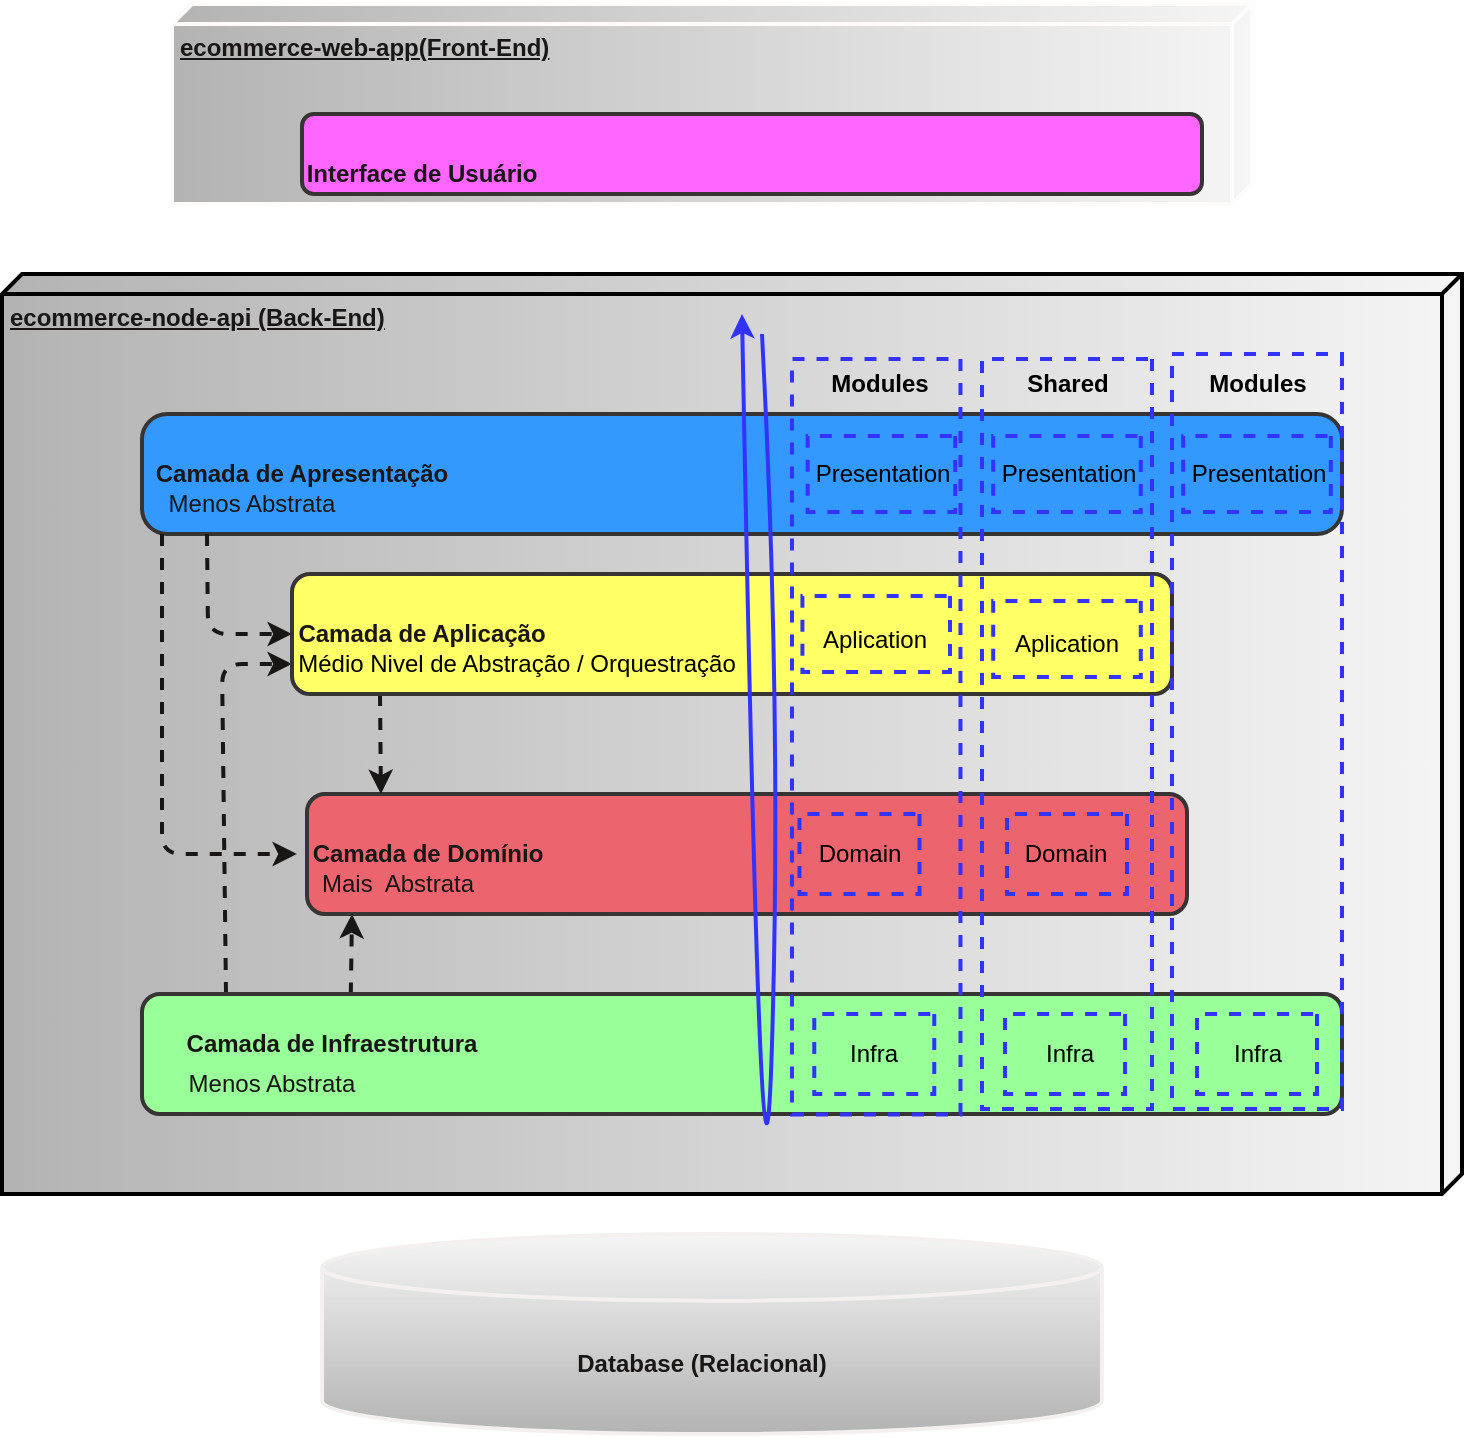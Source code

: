 <mxfile>
    <diagram id="ehvUv0xJiv6CY3YclSAE" name="Arquitetura em Camadas">
        <mxGraphModel dx="1073" dy="583" grid="1" gridSize="10" guides="1" tooltips="1" connect="1" arrows="1" fold="1" page="1" pageScale="1" pageWidth="850" pageHeight="1100" math="0" shadow="0">
            <root>
                <mxCell id="0"/>
                <mxCell id="1" parent="0"/>
                <mxCell id="2" value="ecommerce-node-api (Back-End)" style="verticalAlign=top;align=left;spacingTop=8;spacingLeft=2;spacingRight=12;shape=cube;size=10;direction=south;fontStyle=5;html=1;strokeWidth=2;strokeColor=default;fillColor=#f5f5f5;gradientColor=#b3b3b3;fontColor=#191616;" parent="1" vertex="1">
                    <mxGeometry x="80" y="230" width="730" height="460" as="geometry"/>
                </mxCell>
                <mxCell id="3" value="ecommerce-web-app(Front-End)" style="verticalAlign=top;align=left;spacingTop=8;spacingLeft=2;spacingRight=12;shape=cube;size=10;direction=south;fontStyle=5;html=1;strokeWidth=2;strokeColor=#fefbfb;fillColor=#f5f5f5;gradientColor=#b3b3b3;fontColor=#191616;" parent="1" vertex="1">
                    <mxGeometry x="165" y="95" width="540" height="100" as="geometry"/>
                </mxCell>
                <mxCell id="4" value="" style="strokeWidth=2;html=1;shape=mxgraph.flowchart.database;whiteSpace=wrap;strokeColor=#f4f0f0;fillColor=#f5f5f5;gradientColor=#b3b3b3;" parent="1" vertex="1">
                    <mxGeometry x="240" y="710" width="390" height="100" as="geometry"/>
                </mxCell>
                <mxCell id="5" value="Database (Relacional)" style="text;html=1;strokeColor=none;fillColor=none;align=center;verticalAlign=middle;whiteSpace=wrap;rounded=0;strokeWidth=2;fontColor=#191616;fontStyle=1" parent="1" vertex="1">
                    <mxGeometry x="300.01" y="750" width="260" height="50" as="geometry"/>
                </mxCell>
                <mxCell id="7" value="" style="rounded=1;whiteSpace=wrap;html=1;strokeColor=#373434;strokeWidth=2;fontColor=#191616;fillColor=#ec656e;" parent="1" vertex="1">
                    <mxGeometry x="232.5" y="490" width="440" height="60" as="geometry"/>
                </mxCell>
                <mxCell id="9" value="Camada de Domínio" style="text;html=1;strokeColor=none;fillColor=none;align=center;verticalAlign=middle;whiteSpace=wrap;rounded=0;strokeWidth=2;fontColor=#191616;fontStyle=1" parent="1" vertex="1">
                    <mxGeometry x="227.5" y="505" width="130" height="30" as="geometry"/>
                </mxCell>
                <mxCell id="11" value="" style="rounded=1;whiteSpace=wrap;html=1;strokeColor=#373434;strokeWidth=2;fontColor=#191616;fillColor=#3399FF;arcSize=21;points=[[0,0,0,0,0],[0,0.25,0,0,0],[0,0.5,0,0,0],[0,0.75,0,0,0],[0,1,0,0,0],[0.05,0.95,0,0,0],[0.13,0.95,0,0,0],[0.25,0,0,0,0],[0.5,0,0,0,0],[0.75,0,0,0,0],[0.75,1,0,0,0],[1,0,0,0,0],[1,0.25,0,0,0],[1,0.5,0,0,0],[1,0.75,0,0,0],[1,1,0,0,0]];" parent="1" vertex="1">
                    <mxGeometry x="150" y="300" width="600" height="60" as="geometry"/>
                </mxCell>
                <mxCell id="12" value="Camada de Apresentação" style="text;html=1;strokeColor=none;fillColor=none;align=center;verticalAlign=middle;whiteSpace=wrap;rounded=0;strokeWidth=2;fontColor=#191616;fontStyle=1" parent="1" vertex="1">
                    <mxGeometry x="150" y="315" width="160" height="30" as="geometry"/>
                </mxCell>
                <mxCell id="14" value="" style="rounded=1;whiteSpace=wrap;html=1;strokeColor=#373434;strokeWidth=2;fontColor=#191616;fillColor=#FF66FF;" parent="1" vertex="1">
                    <mxGeometry x="230" y="150" width="450" height="40" as="geometry"/>
                </mxCell>
                <mxCell id="15" value="Interface de Usuário" style="text;html=1;strokeColor=none;fillColor=none;align=center;verticalAlign=middle;whiteSpace=wrap;rounded=0;strokeWidth=2;fontColor=#191616;fontStyle=1" parent="1" vertex="1">
                    <mxGeometry x="210" y="165" width="160" height="30" as="geometry"/>
                </mxCell>
                <mxCell id="46" style="edgeStyle=none;html=1;exitX=0.1;exitY=1;exitDx=0;exitDy=0;exitPerimeter=0;dashed=1;strokeColor=#191616;strokeWidth=2;fontColor=#191616;endArrow=classic;endFill=1;entryX=0.084;entryY=0.001;entryDx=0;entryDy=0;entryPerimeter=0;" parent="1" source="16" target="7" edge="1">
                    <mxGeometry relative="1" as="geometry">
                        <mxPoint x="354" y="490" as="targetPoint"/>
                    </mxGeometry>
                </mxCell>
                <mxCell id="16" value="" style="rounded=1;whiteSpace=wrap;html=1;strokeColor=#373434;strokeWidth=2;fontColor=#191616;fillColor=#FFFF66;points=[[0,0,0,0,0],[0,0.25,0,0,0],[0,0.5,0,0,0],[0,0.75,0,0,0],[0,1,0,0,0],[0.1,1,0,0,0],[0.25,0,0,0,0],[0.5,0,0,0,0],[0.5,1,0,0,0],[0.75,0,0,0,0],[0.75,1,0,0,0],[1,0,0,0,0],[1,0.25,0,0,0],[1,0.5,0,0,0],[1,0.75,0,0,0],[1,1,0,0,0]];" parent="1" vertex="1">
                    <mxGeometry x="225" y="380" width="440" height="60" as="geometry"/>
                </mxCell>
                <mxCell id="17" value="Camada de Aplicação" style="text;html=1;strokeColor=none;fillColor=none;align=center;verticalAlign=middle;whiteSpace=wrap;rounded=0;strokeWidth=2;fontColor=#191616;fontStyle=1" parent="1" vertex="1">
                    <mxGeometry x="225" y="395" width="130" height="30" as="geometry"/>
                </mxCell>
                <mxCell id="47" style="edgeStyle=none;html=1;exitX=0.07;exitY=0;exitDx=0;exitDy=0;exitPerimeter=0;entryX=0;entryY=0.75;entryDx=0;entryDy=0;entryPerimeter=0;dashed=1;strokeColor=#191616;strokeWidth=2;fontColor=#191616;endArrow=classic;endFill=1;" parent="1" source="26" target="16" edge="1">
                    <mxGeometry relative="1" as="geometry">
                        <Array as="points">
                            <mxPoint x="190" y="425"/>
                        </Array>
                    </mxGeometry>
                </mxCell>
                <mxCell id="48" style="edgeStyle=none;html=1;entryX=0.25;entryY=1;entryDx=0;entryDy=0;dashed=1;strokeColor=#191616;strokeWidth=2;fontColor=#191616;endArrow=classic;endFill=1;exitX=0.174;exitY=0.004;exitDx=0;exitDy=0;exitPerimeter=0;" parent="1" source="26" target="28" edge="1">
                    <mxGeometry relative="1" as="geometry">
                        <mxPoint x="315" y="592" as="sourcePoint"/>
                    </mxGeometry>
                </mxCell>
                <mxCell id="26" value="" style="rounded=1;whiteSpace=wrap;html=1;strokeColor=#373434;strokeWidth=2;fontColor=#191616;fillColor=#99FF99;points=[[0,0,0,0,0],[0,0.25,0,0,0],[0,0.5,0,0,0],[0,0.75,0,0,0],[0,1,0,0,0],[0.07,0,0,0,0],[0.25,1,0,0,0],[0.26,0,0,0,-3],[0.5,1,0,0,0],[0.75,0,0,0,0],[0.75,1,0,0,0],[1,0,0,0,0],[1,0.25,0,0,0],[1,0.5,0,0,0],[1,0.75,0,0,0],[1,1,0,0,0]];" parent="1" vertex="1">
                    <mxGeometry x="150" y="590" width="600" height="60" as="geometry"/>
                </mxCell>
                <mxCell id="27" value="Camada de Infraestrutura" style="text;html=1;strokeColor=none;fillColor=none;align=center;verticalAlign=middle;whiteSpace=wrap;rounded=0;strokeWidth=2;fontColor=#191616;fontStyle=1" parent="1" vertex="1">
                    <mxGeometry x="165" y="600" width="160" height="30" as="geometry"/>
                </mxCell>
                <mxCell id="28" value="Mais&amp;nbsp; Abstrata" style="text;html=1;strokeColor=none;fillColor=none;align=center;verticalAlign=middle;whiteSpace=wrap;rounded=0;strokeWidth=2;fontColor=#191616;" parent="1" vertex="1">
                    <mxGeometry x="232.5" y="520" width="90" height="30" as="geometry"/>
                </mxCell>
                <mxCell id="30" value="Menos Abstrata" style="text;html=1;strokeColor=none;fillColor=none;align=center;verticalAlign=middle;whiteSpace=wrap;rounded=0;strokeWidth=2;fontColor=#191616;" parent="1" vertex="1">
                    <mxGeometry x="170" y="620" width="90" height="30" as="geometry"/>
                </mxCell>
                <mxCell id="44" style="edgeStyle=none;html=1;exitX=0.25;exitY=1;exitDx=0;exitDy=0;fontColor=#191616;strokeColor=#191616;endArrow=classic;endFill=1;strokeWidth=2;dashed=1;entryX=0;entryY=0.5;entryDx=0;entryDy=0;entryPerimeter=0;" parent="1" source="32" target="16" edge="1">
                    <mxGeometry relative="1" as="geometry">
                        <mxPoint x="310" y="405" as="targetPoint"/>
                        <Array as="points">
                            <mxPoint x="183" y="410"/>
                        </Array>
                    </mxGeometry>
                </mxCell>
                <mxCell id="45" style="edgeStyle=none;html=1;exitX=0;exitY=1;exitDx=0;exitDy=0;entryX=0;entryY=0.5;entryDx=0;entryDy=0;dashed=1;strokeColor=#191616;strokeWidth=2;fontColor=#191616;endArrow=classic;endFill=1;" parent="1" source="32" target="9" edge="1">
                    <mxGeometry relative="1" as="geometry">
                        <Array as="points">
                            <mxPoint x="160" y="520"/>
                        </Array>
                    </mxGeometry>
                </mxCell>
                <mxCell id="32" value="Menos Abstrata" style="text;html=1;strokeColor=none;fillColor=none;align=center;verticalAlign=middle;whiteSpace=wrap;rounded=0;strokeWidth=2;fontColor=#191616;" parent="1" vertex="1">
                    <mxGeometry x="160" y="330" width="90" height="30" as="geometry"/>
                </mxCell>
                <mxCell id="54" value="" style="curved=1;endArrow=classic;html=1;strokeColor=#3333FF;strokeWidth=2;fontColor=#191616;" parent="1" edge="1">
                    <mxGeometry width="50" height="50" relative="1" as="geometry">
                        <mxPoint x="460" y="260" as="sourcePoint"/>
                        <mxPoint x="450" y="250" as="targetPoint"/>
                        <Array as="points">
                            <mxPoint x="470" y="450"/>
                            <mxPoint x="460" y="780"/>
                        </Array>
                    </mxGeometry>
                </mxCell>
                <mxCell id="55" value="" style="rounded=0;whiteSpace=wrap;html=1;fillColor=none;dashed=1;strokeColor=#3333FF;rotation=90;strokeWidth=2;" parent="1" vertex="1">
                    <mxGeometry x="328.24" y="419.25" width="377.75" height="84.24" as="geometry"/>
                </mxCell>
                <mxCell id="56" value="" style="rounded=0;whiteSpace=wrap;html=1;fillColor=none;dashed=1;strokeColor=#3333FF;rotation=90;strokeWidth=2;" parent="1" vertex="1">
                    <mxGeometry x="488.74" y="490" width="40.01" height="60" as="geometry"/>
                </mxCell>
                <mxCell id="57" value="Domain" style="text;html=1;strokeColor=none;fillColor=none;align=center;verticalAlign=middle;whiteSpace=wrap;rounded=0;dashed=1;strokeWidth=2;fontColor=#000000;" parent="1" vertex="1">
                    <mxGeometry x="478.75" y="505" width="60" height="30" as="geometry"/>
                </mxCell>
                <mxCell id="58" value="Modules" style="text;html=1;strokeColor=none;fillColor=none;align=center;verticalAlign=middle;whiteSpace=wrap;rounded=0;dashed=1;strokeWidth=2;fontColor=#000000;fontStyle=1" parent="1" vertex="1">
                    <mxGeometry x="488.74" y="270" width="60" height="30" as="geometry"/>
                </mxCell>
                <mxCell id="60" value="" style="rounded=0;whiteSpace=wrap;html=1;fillColor=none;dashed=1;strokeColor=#3333FF;rotation=90;strokeWidth=2;" parent="1" vertex="1">
                    <mxGeometry x="425" y="417.5" width="375" height="85" as="geometry"/>
                </mxCell>
                <mxCell id="61" value="Modules" style="text;html=1;strokeColor=none;fillColor=none;align=center;verticalAlign=middle;whiteSpace=wrap;rounded=0;dashed=1;strokeWidth=2;fontColor=#000000;fontStyle=1" parent="1" vertex="1">
                    <mxGeometry x="677.5" y="270" width="60" height="30" as="geometry"/>
                </mxCell>
                <mxCell id="62" value="Domain" style="text;html=1;strokeColor=none;fillColor=none;align=center;verticalAlign=middle;whiteSpace=wrap;rounded=0;dashed=1;strokeWidth=2;fontColor=#000000;" parent="1" vertex="1">
                    <mxGeometry x="582.49" y="505" width="60" height="30" as="geometry"/>
                </mxCell>
                <mxCell id="67" value="Shared" style="text;html=1;strokeColor=none;fillColor=none;align=center;verticalAlign=middle;whiteSpace=wrap;rounded=0;dashed=1;strokeWidth=2;fontColor=#000000;fontStyle=1" parent="1" vertex="1">
                    <mxGeometry x="582.5" y="270" width="60" height="30" as="geometry"/>
                </mxCell>
                <mxCell id="73" value="" style="rounded=0;whiteSpace=wrap;html=1;fillColor=none;dashed=1;strokeColor=#3333FF;rotation=90;strokeWidth=2;" parent="1" vertex="1">
                    <mxGeometry x="592.5" y="490" width="40" height="60" as="geometry"/>
                </mxCell>
                <mxCell id="74" value="" style="rounded=0;whiteSpace=wrap;html=1;fillColor=none;dashed=1;strokeColor=#3333FF;rotation=90;strokeWidth=2;" parent="1" vertex="1">
                    <mxGeometry x="496.14" y="590" width="40" height="60" as="geometry"/>
                </mxCell>
                <mxCell id="75" value="" style="rounded=0;whiteSpace=wrap;html=1;fillColor=none;dashed=1;strokeColor=#3333FF;rotation=90;strokeWidth=2;" parent="1" vertex="1">
                    <mxGeometry x="591.52" y="590" width="40" height="60" as="geometry"/>
                </mxCell>
                <mxCell id="76" value="" style="rounded=0;whiteSpace=wrap;html=1;fillColor=none;dashed=1;strokeColor=#3333FF;rotation=90;strokeWidth=2;" parent="1" vertex="1">
                    <mxGeometry x="500.7" y="293.1" width="38.05" height="73.8" as="geometry"/>
                </mxCell>
                <mxCell id="78" value="Presentation" style="text;html=1;strokeColor=none;fillColor=none;align=center;verticalAlign=middle;whiteSpace=wrap;rounded=0;dashed=1;strokeWidth=2;fontColor=#000000;" parent="1" vertex="1">
                    <mxGeometry x="510.1" y="325" width="21.26" height="10" as="geometry"/>
                </mxCell>
                <mxCell id="81" value="" style="rounded=0;whiteSpace=wrap;html=1;fillColor=none;dashed=1;strokeColor=#3333FF;rotation=90;strokeWidth=2;" parent="1" vertex="1">
                    <mxGeometry x="498.09" y="373.1" width="38.05" height="73.8" as="geometry"/>
                </mxCell>
                <mxCell id="82" value="Aplication" style="text;html=1;strokeColor=none;fillColor=none;align=center;verticalAlign=middle;whiteSpace=wrap;rounded=0;dashed=1;strokeWidth=2;fontColor=#000000;" parent="1" vertex="1">
                    <mxGeometry x="506.48" y="407.5" width="21.26" height="10" as="geometry"/>
                </mxCell>
                <mxCell id="83" value="" style="rounded=0;whiteSpace=wrap;html=1;fillColor=none;dashed=1;strokeColor=#3333FF;rotation=90;strokeWidth=2;" parent="1" vertex="1">
                    <mxGeometry x="518.75" y="416.25" width="377.5" height="85" as="geometry"/>
                </mxCell>
                <mxCell id="84" value="" style="rounded=0;whiteSpace=wrap;html=1;fillColor=none;dashed=1;strokeColor=#3333FF;rotation=90;strokeWidth=2;" parent="1" vertex="1">
                    <mxGeometry x="593.47" y="293.1" width="38.05" height="73.8" as="geometry"/>
                </mxCell>
                <mxCell id="85" value="Presentation" style="text;html=1;strokeColor=none;fillColor=none;align=center;verticalAlign=middle;whiteSpace=wrap;rounded=0;dashed=1;strokeWidth=2;fontColor=#000000;" parent="1" vertex="1">
                    <mxGeometry x="602.87" y="325" width="21.26" height="10" as="geometry"/>
                </mxCell>
                <mxCell id="86" value="" style="rounded=0;whiteSpace=wrap;html=1;fillColor=none;dashed=1;strokeColor=#3333FF;rotation=90;strokeWidth=2;" parent="1" vertex="1">
                    <mxGeometry x="593.47" y="375.6" width="38.05" height="73.8" as="geometry"/>
                </mxCell>
                <mxCell id="87" value="Aplication" style="text;html=1;strokeColor=none;fillColor=none;align=center;verticalAlign=middle;whiteSpace=wrap;rounded=0;dashed=1;strokeWidth=2;fontColor=#000000;" parent="1" vertex="1">
                    <mxGeometry x="601.86" y="410" width="21.26" height="10" as="geometry"/>
                </mxCell>
                <mxCell id="90" value="Infra" style="text;html=1;strokeColor=none;fillColor=none;align=center;verticalAlign=middle;whiteSpace=wrap;rounded=0;dashed=1;strokeWidth=2;fontColor=#000000;" parent="1" vertex="1">
                    <mxGeometry x="486.14" y="605" width="60" height="30" as="geometry"/>
                </mxCell>
                <mxCell id="91" value="Infra" style="text;html=1;strokeColor=none;fillColor=none;align=center;verticalAlign=middle;whiteSpace=wrap;rounded=0;dashed=1;strokeWidth=2;fontColor=#000000;" parent="1" vertex="1">
                    <mxGeometry x="583.5" y="605" width="60" height="30" as="geometry"/>
                </mxCell>
                <mxCell id="94" value="" style="rounded=0;whiteSpace=wrap;html=1;fillColor=none;dashed=1;strokeColor=#3333FF;rotation=90;strokeWidth=2;" parent="1" vertex="1">
                    <mxGeometry x="688.48" y="293.1" width="38.05" height="73.8" as="geometry"/>
                </mxCell>
                <mxCell id="95" value="Presentation" style="text;html=1;strokeColor=none;fillColor=none;align=center;verticalAlign=middle;whiteSpace=wrap;rounded=0;dashed=1;strokeWidth=2;fontColor=#000000;" parent="1" vertex="1">
                    <mxGeometry x="697.88" y="325" width="21.26" height="10" as="geometry"/>
                </mxCell>
                <mxCell id="96" value="Infra" style="text;html=1;strokeColor=none;fillColor=none;align=center;verticalAlign=middle;whiteSpace=wrap;rounded=0;dashed=1;strokeWidth=2;fontColor=#000000;" parent="1" vertex="1">
                    <mxGeometry x="677.5" y="605" width="60" height="30" as="geometry"/>
                </mxCell>
                <mxCell id="98" value="" style="rounded=0;whiteSpace=wrap;html=1;fillColor=none;dashed=1;strokeColor=#3333FF;rotation=90;strokeWidth=2;" parent="1" vertex="1">
                    <mxGeometry x="687.5" y="590" width="40" height="60" as="geometry"/>
                </mxCell>
                <mxCell id="z6xJOH2f-OfCL0dnRmAU-98" value="Médio Nivel de Abstração / Orquestração" style="text;html=1;strokeColor=none;fillColor=none;align=center;verticalAlign=middle;whiteSpace=wrap;rounded=0;fontColor=#000000;" parent="1" vertex="1">
                    <mxGeometry x="225" y="410" width="225" height="30" as="geometry"/>
                </mxCell>
            </root>
        </mxGraphModel>
    </diagram>
    <diagram name="Arquitetura Hexagonal" id="RaXjF2fW67_FS4LBotdt">
        <mxGraphModel dx="751" dy="408" grid="1" gridSize="10" guides="1" tooltips="1" connect="1" arrows="1" fold="1" page="1" pageScale="1" pageWidth="850" pageHeight="1100" math="0" shadow="0">
            <root>
                <mxCell id="YTZjs5NrMnTZmiXK4MOZ-0"/>
                <mxCell id="YTZjs5NrMnTZmiXK4MOZ-1" parent="YTZjs5NrMnTZmiXK4MOZ-0"/>
                <mxCell id="YTZjs5NrMnTZmiXK4MOZ-2" value="ecommerce-node-api (Back-End)" style="verticalAlign=top;align=left;spacingTop=8;spacingLeft=2;spacingRight=12;shape=cube;size=10;direction=south;fontStyle=5;html=1;strokeWidth=2;strokeColor=default;fillColor=#f5f5f5;gradientColor=#b3b3b3;fontColor=#191616;" parent="YTZjs5NrMnTZmiXK4MOZ-1" vertex="1">
                    <mxGeometry x="80" y="330" width="710" height="440" as="geometry"/>
                </mxCell>
                <mxCell id="YTZjs5NrMnTZmiXK4MOZ-3" value="ecommerce-web-app(Front-End)" style="verticalAlign=top;align=left;spacingTop=8;spacingLeft=2;spacingRight=12;shape=cube;size=10;direction=south;fontStyle=5;html=1;strokeWidth=2;strokeColor=#fefbfb;fillColor=#f5f5f5;gradientColor=#b3b3b3;fontColor=#191616;" parent="YTZjs5NrMnTZmiXK4MOZ-1" vertex="1">
                    <mxGeometry x="155" y="210" width="540" height="100" as="geometry"/>
                </mxCell>
                <mxCell id="YTZjs5NrMnTZmiXK4MOZ-4" value="" style="strokeWidth=2;html=1;shape=mxgraph.flowchart.database;whiteSpace=wrap;strokeColor=#f4f0f0;fillColor=#f5f5f5;gradientColor=#b3b3b3;" parent="YTZjs5NrMnTZmiXK4MOZ-1" vertex="1">
                    <mxGeometry x="290" y="780" width="270" height="100" as="geometry"/>
                </mxCell>
                <mxCell id="YTZjs5NrMnTZmiXK4MOZ-5" value="Database (Relacional)" style="text;html=1;strokeColor=none;fillColor=none;align=center;verticalAlign=middle;whiteSpace=wrap;rounded=0;strokeWidth=2;fontColor=#191616;fontStyle=1" parent="YTZjs5NrMnTZmiXK4MOZ-1" vertex="1">
                    <mxGeometry x="295" y="820" width="260" height="50" as="geometry"/>
                </mxCell>
                <mxCell id="YTZjs5NrMnTZmiXK4MOZ-10" value="" style="rounded=1;whiteSpace=wrap;html=1;strokeColor=#373434;strokeWidth=2;fontColor=#191616;fillColor=#FF66FF;" parent="YTZjs5NrMnTZmiXK4MOZ-1" vertex="1">
                    <mxGeometry x="200" y="250" width="450" height="40" as="geometry"/>
                </mxCell>
                <mxCell id="YTZjs5NrMnTZmiXK4MOZ-11" value="Interface de Usuário" style="text;html=1;strokeColor=none;fillColor=none;align=center;verticalAlign=middle;whiteSpace=wrap;rounded=0;strokeWidth=2;fontColor=#191616;fontStyle=1" parent="YTZjs5NrMnTZmiXK4MOZ-1" vertex="1">
                    <mxGeometry x="185" y="255" width="160" height="30" as="geometry"/>
                </mxCell>
                <mxCell id="RFnJm8jsPnlHxxEmqQ-q-18" value="" style="shape=hexagon;perimeter=hexagonPerimeter2;whiteSpace=wrap;html=1;fixedSize=1;fillColor=#3399FF;size=90;gradientColor=#99FF99;strokeColor=#000000;" parent="YTZjs5NrMnTZmiXK4MOZ-1" vertex="1">
                    <mxGeometry x="130" y="390" width="610" height="350" as="geometry"/>
                </mxCell>
                <mxCell id="RFnJm8jsPnlHxxEmqQ-q-15" value="" style="shape=hexagon;perimeter=hexagonPerimeter2;whiteSpace=wrap;html=1;fixedSize=1;fontColor=#000000;fillColor=#FFFF66;size=80;dashed=1;strokeColor=#000000;" parent="YTZjs5NrMnTZmiXK4MOZ-1" vertex="1">
                    <mxGeometry x="220" y="440" width="430" height="260" as="geometry"/>
                </mxCell>
                <mxCell id="RFnJm8jsPnlHxxEmqQ-q-14" value="" style="shape=hexagon;perimeter=hexagonPerimeter2;whiteSpace=wrap;html=1;fixedSize=1;fontColor=#000000;fillColor=#DE4B55;size=50;strokeColor=#000000;" parent="YTZjs5NrMnTZmiXK4MOZ-1" vertex="1">
                    <mxGeometry x="310" y="490" width="250" height="150" as="geometry"/>
                </mxCell>
                <mxCell id="RFnJm8jsPnlHxxEmqQ-q-3" value="Camada de Domínio" style="text;html=1;strokeColor=none;fillColor=none;align=center;verticalAlign=middle;whiteSpace=wrap;rounded=0;fontColor=#000000;fontStyle=1" parent="YTZjs5NrMnTZmiXK4MOZ-1" vertex="1">
                    <mxGeometry x="317" y="535" width="143" height="30" as="geometry"/>
                </mxCell>
                <mxCell id="RFnJm8jsPnlHxxEmqQ-q-17" value="Camada de Aplicação" style="text;html=1;strokeColor=none;fillColor=none;align=center;verticalAlign=middle;whiteSpace=wrap;rounded=0;fontColor=#000000;fontStyle=1" parent="YTZjs5NrMnTZmiXK4MOZ-1" vertex="1">
                    <mxGeometry x="295" y="435" width="130" height="30" as="geometry"/>
                </mxCell>
                <mxCell id="2xJkToKy9jdSefRMmRuw-0" value="Camada de Apresentação" style="text;html=1;strokeColor=none;fillColor=none;align=center;verticalAlign=middle;whiteSpace=wrap;rounded=0;fontColor=#000000;fontStyle=1" parent="YTZjs5NrMnTZmiXK4MOZ-1" vertex="1">
                    <mxGeometry x="213" y="385" width="160" height="30" as="geometry"/>
                </mxCell>
                <mxCell id="5fp1VOLm5tqqU_mOXNkA-1" value="Camada de Infraestrutura" style="text;html=1;strokeColor=none;fillColor=none;align=center;verticalAlign=middle;whiteSpace=wrap;rounded=0;fontColor=#000000;fontStyle=1" parent="YTZjs5NrMnTZmiXK4MOZ-1" vertex="1">
                    <mxGeometry x="220" y="700" width="160" height="30" as="geometry"/>
                </mxCell>
                <mxCell id="zr8VyB91ws4Afk8rxflp-3" style="edgeStyle=none;html=1;exitX=0.5;exitY=0;exitDx=0;exitDy=0;dashed=1;strokeColor=#1E0005;fontColor=#000000;" parent="YTZjs5NrMnTZmiXK4MOZ-1" source="RFnJm8jsPnlHxxEmqQ-q-18" target="RFnJm8jsPnlHxxEmqQ-q-15" edge="1">
                    <mxGeometry relative="1" as="geometry"/>
                </mxCell>
                <mxCell id="zr8VyB91ws4Afk8rxflp-6" style="edgeStyle=none;html=1;exitX=0.5;exitY=0;exitDx=0;exitDy=0;dashed=1;strokeColor=#1E0005;fontColor=#000000;" parent="YTZjs5NrMnTZmiXK4MOZ-1" source="RFnJm8jsPnlHxxEmqQ-q-15" target="RFnJm8jsPnlHxxEmqQ-q-14" edge="1">
                    <mxGeometry relative="1" as="geometry"/>
                </mxCell>
                <mxCell id="zr8VyB91ws4Afk8rxflp-10" style="edgeStyle=none;html=1;exitX=0.5;exitY=1;exitDx=0;exitDy=0;entryX=0.5;entryY=1;entryDx=0;entryDy=0;dashed=1;strokeColor=#1E0005;fontColor=#000000;" parent="YTZjs5NrMnTZmiXK4MOZ-1" source="RFnJm8jsPnlHxxEmqQ-q-18" target="RFnJm8jsPnlHxxEmqQ-q-15" edge="1">
                    <mxGeometry relative="1" as="geometry"/>
                </mxCell>
                <mxCell id="zr8VyB91ws4Afk8rxflp-11" style="edgeStyle=none;html=1;exitX=0.5;exitY=1;exitDx=0;exitDy=0;dashed=1;strokeColor=#1E0005;fontColor=#000000;" parent="YTZjs5NrMnTZmiXK4MOZ-1" source="RFnJm8jsPnlHxxEmqQ-q-15" target="RFnJm8jsPnlHxxEmqQ-q-14" edge="1">
                    <mxGeometry relative="1" as="geometry"/>
                </mxCell>
                <mxCell id="RAjoPM_-fUuvctOwuihy-0" value="Baixo Nivel de Abstração / Detalhes" style="text;html=1;strokeColor=none;fillColor=none;align=center;verticalAlign=middle;whiteSpace=wrap;rounded=0;fontColor=#000000;" parent="YTZjs5NrMnTZmiXK4MOZ-1" vertex="1">
                    <mxGeometry x="204" y="399" width="210" height="30" as="geometry"/>
                </mxCell>
                <mxCell id="RAjoPM_-fUuvctOwuihy-1" value="Médio Nivel de Abstração&amp;nbsp;&lt;br&gt;Orquestração" style="text;html=1;strokeColor=none;fillColor=none;align=center;verticalAlign=middle;whiteSpace=wrap;rounded=0;fontColor=#000000;" parent="YTZjs5NrMnTZmiXK4MOZ-1" vertex="1">
                    <mxGeometry x="257" y="456" width="210" height="30" as="geometry"/>
                </mxCell>
                <mxCell id="RAjoPM_-fUuvctOwuihy-2" value="Alto Nivél de Abstração / Políticas" style="text;html=1;strokeColor=none;fillColor=none;align=center;verticalAlign=middle;whiteSpace=wrap;rounded=0;fontColor=#000000;" parent="YTZjs5NrMnTZmiXK4MOZ-1" vertex="1">
                    <mxGeometry x="310" y="550" width="210" height="30" as="geometry"/>
                </mxCell>
                <mxCell id="RAjoPM_-fUuvctOwuihy-3" value="Baixo Nível de Abstração / Detalhes" style="text;html=1;strokeColor=none;fillColor=none;align=center;verticalAlign=middle;whiteSpace=wrap;rounded=0;fontColor=#000000;" parent="YTZjs5NrMnTZmiXK4MOZ-1" vertex="1">
                    <mxGeometry x="213" y="715" width="210" height="30" as="geometry"/>
                </mxCell>
                <mxCell id="RrZaUmODnF5VA7f9-7iU-0" value="" style="rounded=1;whiteSpace=wrap;html=1;strokeColor=#373434;strokeWidth=2;fontColor=#191616;fillColor=#ec656e;" parent="YTZjs5NrMnTZmiXK4MOZ-1" vertex="1">
                    <mxGeometry x="245" y="980" width="380" height="60" as="geometry"/>
                </mxCell>
                <mxCell id="ZYpkKoAxzcQD_2I4ECs_-0" value="" style="rounded=1;whiteSpace=wrap;html=1;strokeColor=#373434;strokeWidth=2;fontColor=#191616;fillColor=#FFFF66;points=[[0,0,0,0,0],[0,0.25,0,0,0],[0,0.5,0,0,0],[0,0.75,0,0,0],[0,1,0,0,0],[0.1,1,0,0,0],[0.25,0,0,0,0],[0.5,0,0,0,0],[0.5,1,0,0,0],[0.75,0,0,0,0],[0.75,1,0,0,0],[1,0,0,0,0],[1,0.25,0,0,0],[1,0.5,0,0,0],[1,0.75,0,0,0],[1,1,0,0,0]];" parent="YTZjs5NrMnTZmiXK4MOZ-1" vertex="1">
                    <mxGeometry x="180" y="1040" width="506" height="60" as="geometry"/>
                </mxCell>
                <mxCell id="ZPqvX_W6xCdv0GFhZESj-0" value="" style="rounded=1;whiteSpace=wrap;html=1;strokeColor=#373434;strokeWidth=2;fontColor=#191616;fillColor=#3399FF;arcSize=21;points=[[0,0,0,0,0],[0,0.25,0,0,0],[0,0.5,0,0,0],[0,0.75,0,0,0],[0,1,0,0,0],[0.05,0.95,0,0,0],[0.13,0.95,0,0,0],[0.25,0,0,0,0],[0.5,0,0,0,0],[0.75,0,0,0,0],[0.75,1,0,0,0],[1,0,0,0,0],[1,0.25,0,0,0],[1,0.5,0,0,0],[1,0.75,0,0,0],[1,1,0,0,0]];" parent="YTZjs5NrMnTZmiXK4MOZ-1" vertex="1">
                    <mxGeometry x="60" y="1100" width="340" height="60" as="geometry"/>
                </mxCell>
                <mxCell id="ph_Dupu86BIsFWpcMspV-0" value="" style="rounded=1;whiteSpace=wrap;html=1;strokeColor=#373434;strokeWidth=2;fontColor=#191616;fillColor=#99FF99;points=[[0,0,0,0,0],[0,0.25,0,0,0],[0,0.5,0,0,0],[0,0.75,0,0,0],[0,1,0,0,0],[0.07,0,0,0,0],[0.25,1,0,0,0],[0.26,0,0,0,-3],[0.5,1,0,0,0],[0.75,0,0,0,0],[0.75,1,0,0,0],[1,0,0,0,0],[1,0.25,0,0,0],[1,0.5,0,0,0],[1,0.75,0,0,0],[1,1,0,0,0]];" parent="YTZjs5NrMnTZmiXK4MOZ-1" vertex="1">
                    <mxGeometry x="398" y="1100" width="380" height="60" as="geometry"/>
                </mxCell>
                <mxCell id="ph_Dupu86BIsFWpcMspV-1" value="Alto Nivél de Abstração / Políticas" style="text;html=1;strokeColor=none;fillColor=none;align=center;verticalAlign=middle;whiteSpace=wrap;rounded=0;fontColor=#000000;" parent="YTZjs5NrMnTZmiXK4MOZ-1" vertex="1">
                    <mxGeometry x="236.5" y="990" width="210" height="30" as="geometry"/>
                </mxCell>
                <mxCell id="ph_Dupu86BIsFWpcMspV-2" value="Camada de Domínio" style="text;html=1;strokeColor=none;fillColor=none;align=center;verticalAlign=middle;whiteSpace=wrap;rounded=0;fontColor=#000000;fontStyle=1" parent="YTZjs5NrMnTZmiXK4MOZ-1" vertex="1">
                    <mxGeometry x="236.5" y="972.5" width="143" height="30" as="geometry"/>
                </mxCell>
                <mxCell id="ph_Dupu86BIsFWpcMspV-3" value="Camada de Aplicação" style="text;html=1;strokeColor=none;fillColor=none;align=center;verticalAlign=middle;whiteSpace=wrap;rounded=0;fontColor=#000000;fontStyle=1" parent="YTZjs5NrMnTZmiXK4MOZ-1" vertex="1">
                    <mxGeometry x="185" y="1035" width="130" height="30" as="geometry"/>
                </mxCell>
                <mxCell id="ph_Dupu86BIsFWpcMspV-4" value="Médio Nivel de Abstração / Orquestração" style="text;html=1;strokeColor=none;fillColor=none;align=center;verticalAlign=middle;whiteSpace=wrap;rounded=0;fontColor=#000000;" parent="YTZjs5NrMnTZmiXK4MOZ-1" vertex="1">
                    <mxGeometry x="80" y="1055" width="445" height="30" as="geometry"/>
                </mxCell>
                <mxCell id="ph_Dupu86BIsFWpcMspV-5" value="Baixo Nivel de Abstração / Detalhes" style="text;html=1;strokeColor=none;fillColor=none;align=center;verticalAlign=middle;whiteSpace=wrap;rounded=0;fontColor=#000000;" parent="YTZjs5NrMnTZmiXK4MOZ-1" vertex="1">
                    <mxGeometry x="68" y="1115" width="210" height="30" as="geometry"/>
                </mxCell>
                <mxCell id="ph_Dupu86BIsFWpcMspV-6" value="Camada de Apresentação" style="text;html=1;strokeColor=none;fillColor=none;align=center;verticalAlign=middle;whiteSpace=wrap;rounded=0;fontColor=#000000;fontStyle=1" parent="YTZjs5NrMnTZmiXK4MOZ-1" vertex="1">
                    <mxGeometry x="68" y="1098.5" width="160" height="30" as="geometry"/>
                </mxCell>
                <mxCell id="ph_Dupu86BIsFWpcMspV-9" value="Baixo Nível de Abstração / Detalhes" style="text;html=1;strokeColor=none;fillColor=none;align=center;verticalAlign=middle;whiteSpace=wrap;rounded=0;fontColor=#000000;" parent="YTZjs5NrMnTZmiXK4MOZ-1" vertex="1">
                    <mxGeometry x="400" y="1115" width="210" height="30" as="geometry"/>
                </mxCell>
                <mxCell id="ph_Dupu86BIsFWpcMspV-10" value="Camada de Infraestrutura" style="text;html=1;strokeColor=none;fillColor=none;align=center;verticalAlign=middle;whiteSpace=wrap;rounded=0;fontColor=#000000;fontStyle=1" parent="YTZjs5NrMnTZmiXK4MOZ-1" vertex="1">
                    <mxGeometry x="398" y="1098.5" width="160" height="30" as="geometry"/>
                </mxCell>
                <mxCell id="hI9YAfyuwiLMifBYgazO-0" value="" style="curved=1;endArrow=classic;html=1;strokeColor=#3333FF;strokeWidth=2;fontColor=#191616;entryX=0;entryY=0;entryDx=0;entryDy=310;entryPerimeter=0;" parent="YTZjs5NrMnTZmiXK4MOZ-1" edge="1">
                    <mxGeometry width="50" height="50" relative="1" as="geometry">
                        <mxPoint x="560" y="350" as="sourcePoint"/>
                        <mxPoint x="500" y="340" as="targetPoint"/>
                        <Array as="points">
                            <mxPoint x="570" y="540"/>
                            <mxPoint x="560" y="870"/>
                        </Array>
                    </mxGeometry>
                </mxCell>
            </root>
        </mxGraphModel>
    </diagram>
</mxfile>